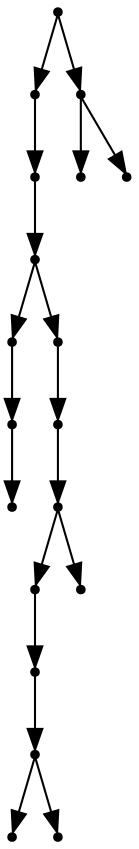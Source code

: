 digraph {
  18 [shape=point];
  14 [shape=point];
  13 [shape=point];
  12 [shape=point];
  2 [shape=point];
  1 [shape=point];
  0 [shape=point];
  11 [shape=point];
  10 [shape=point];
  9 [shape=point];
  7 [shape=point];
  6 [shape=point];
  5 [shape=point];
  3 [shape=point];
  4 [shape=point];
  8 [shape=point];
  17 [shape=point];
  15 [shape=point];
  16 [shape=point];
18 -> 14;
14 -> 13;
13 -> 12;
12 -> 2;
2 -> 1;
1 -> 0;
12 -> 11;
11 -> 10;
10 -> 9;
9 -> 7;
7 -> 6;
6 -> 5;
5 -> 3;
5 -> 4;
9 -> 8;
18 -> 17;
17 -> 15;
17 -> 16;
}
